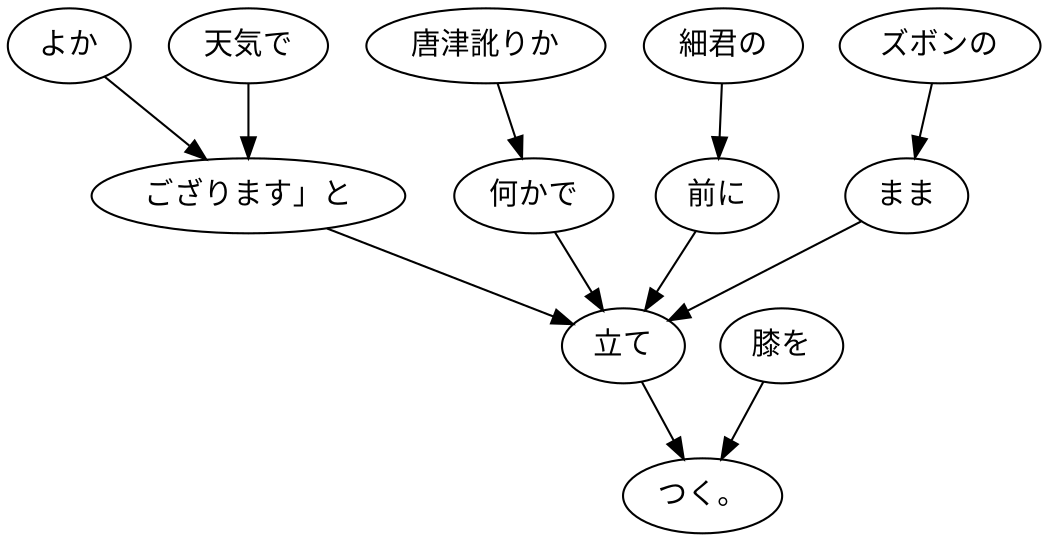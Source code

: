 digraph graph2967 {
	node0 [label="よか"];
	node1 [label="天気で"];
	node2 [label="ござります」と"];
	node3 [label="唐津訛りか"];
	node4 [label="何かで"];
	node5 [label="細君の"];
	node6 [label="前に"];
	node7 [label="ズボンの"];
	node8 [label="まま"];
	node9 [label="立て"];
	node10 [label="膝を"];
	node11 [label="つく。"];
	node0 -> node2;
	node1 -> node2;
	node2 -> node9;
	node3 -> node4;
	node4 -> node9;
	node5 -> node6;
	node6 -> node9;
	node7 -> node8;
	node8 -> node9;
	node9 -> node11;
	node10 -> node11;
}
